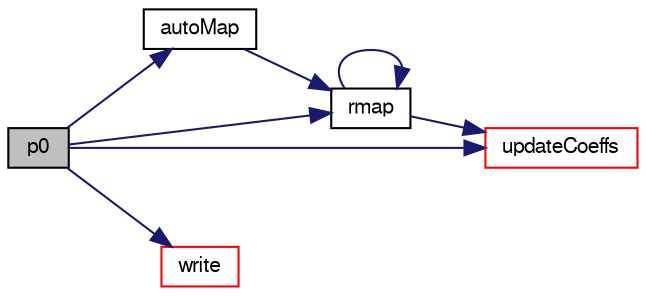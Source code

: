 digraph "p0"
{
  bgcolor="transparent";
  edge [fontname="FreeSans",fontsize="10",labelfontname="FreeSans",labelfontsize="10"];
  node [fontname="FreeSans",fontsize="10",shape=record];
  rankdir="LR";
  Node72 [label="p0",height=0.2,width=0.4,color="black", fillcolor="grey75", style="filled", fontcolor="black"];
  Node72 -> Node73 [color="midnightblue",fontsize="10",style="solid",fontname="FreeSans"];
  Node73 [label="autoMap",height=0.2,width=0.4,color="black",URL="$a22286.html#a0ab0c43ce90d756c88dd81e3d0a9eef5",tooltip="Map (and resize as needed) from self given a mapping object. "];
  Node73 -> Node74 [color="midnightblue",fontsize="10",style="solid",fontname="FreeSans"];
  Node74 [label="rmap",height=0.2,width=0.4,color="black",URL="$a22286.html#a713277715ccc0a5ef466b0516d44731f",tooltip="Reverse map the given fvPatchField onto this fvPatchField. "];
  Node74 -> Node74 [color="midnightblue",fontsize="10",style="solid",fontname="FreeSans"];
  Node74 -> Node75 [color="midnightblue",fontsize="10",style="solid",fontname="FreeSans"];
  Node75 [label="updateCoeffs",height=0.2,width=0.4,color="red",URL="$a22286.html#a7e24eafac629d3733181cd942d4c902f",tooltip="Update the coefficients associated with the patch field. "];
  Node72 -> Node74 [color="midnightblue",fontsize="10",style="solid",fontname="FreeSans"];
  Node72 -> Node75 [color="midnightblue",fontsize="10",style="solid",fontname="FreeSans"];
  Node72 -> Node78 [color="midnightblue",fontsize="10",style="solid",fontname="FreeSans"];
  Node78 [label="write",height=0.2,width=0.4,color="red",URL="$a22286.html#a293fdfec8bdfbd5c3913ab4c9f3454ff",tooltip="Write. "];
}
